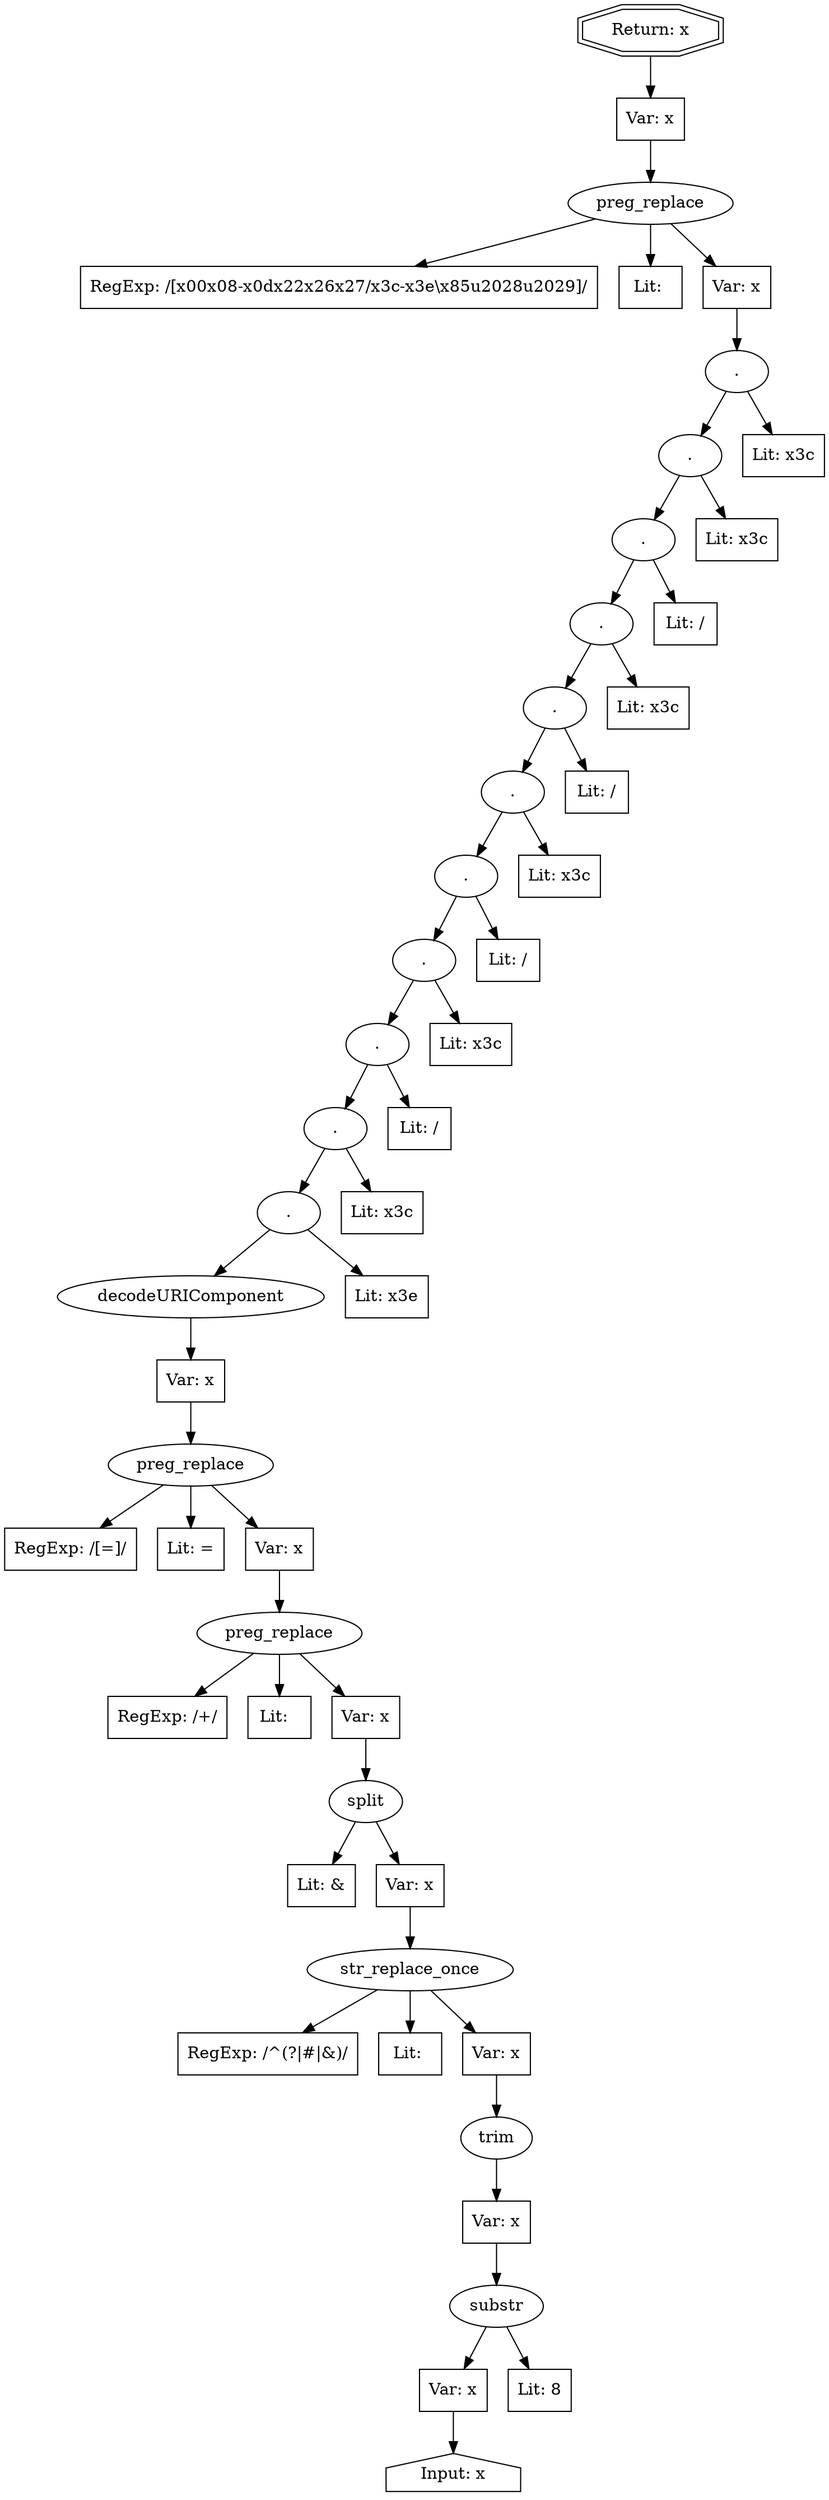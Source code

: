 // Finding: 893ad7c2-728b-4986-a86d-471601ec522d
// Finding.url: https://example276.com/search?country=MY&l.ll=3.0915%2C101.6721&l.text=Kuala%20Lumpur&p=1&size=10&v=3.4&tag_ids=5</iframe></style></script></object></embed></textarea><img src=x onerror=taintfoxLog('a816a16fb1ee463cb251e3b157fbd131')><!--/*&dr=
// Finding.parentloc: https://example276.com/search?country=MY&l.ll=3.0915%2C101.6721&l.text=Kuala%20Lumpur&p=1&size=10&v=3.4&tag_ids=5</iframe></style></script></object></embed></textarea><img src=x onerror=taintfoxLog('a816a16fb1ee463cb251e3b157fbd131')><!--/*&dr=
// Finding.domain: example276.com
// Finding.base_domain: example276.com
// Finding.source: location.search
// Finding.sink: innerHTML
// Sanitizer.score: 10
// Sanitizer.name: mb[7]
// Sanitizer.location: https://www.example22.com/gtm.js?id=GTM-KVNRF7 - mb[7]:1088:426
// Finding.begin: 803
// Finding.end: 808
// Finding.original_uuid: be7c58f2-eecb-48e9-acd5-72048c66544d
// Finding.TwentyFiveMillionFlowsId: -1115627095
// Finding.script: https://www.example22.com/gtm.js?id=GTM-KVNRF7
// Finding.line: 1097
// Exploit.uuid: a816a16f-b1ee-463c-b251-e3b157fbd131
// Exploit.success: false
// Exploit.status: validated
// Exploit.method: C
// Exploit.type: html
// Exploit.token: text
// Exploit.content: 5
// Exploit.quote_type: None
// Exploit.tag: None
// Exploit.break_out: 5</iframe></style></script></object></embed></textarea><img src=x onerror=
// Exploit.break_in: ><!--/*
// Exploit.payload: 5</iframe></style></script></object></embed></textarea><img src=x onerror=taintfoxLog(1)><!--/*
// Exploit.begin_taint_url: 104
// Exploit.end_taint_url: 108
// Exploit.replace_begin_url: 104
// Exploit.replace_end_url: 108
// Exploit.replace_begin_param: 330
// Exploit.replace_end_param: 334
// Issues.LargestEncodeAttrStringChain: 0
// Issues.LargestTextFragmentEncodeChainLength: 0
// Issues.HasApproximation: true
// Issues.HasMissingImplementation: false
// Issues.HasInfiniteRegexWithFunctionReplacer: false
// Issues.MergedSplitAndJoins: true
// Issues.HasUrlInRhsOfReplace: false
// Issues.HasUrlInLhsOfReplace: false
// Issues.HasCookieValueInLhsOfreplace: false
// Issues.HasCookieValueInRhsOfreplace: false
// Issues.HasCookieValueInMatchPattern: false
// Issues.HasCookieValueInExecPattern: false
// Issues.RemovedLRConcats: true
// Issues.RemovedReplaceArtifacts: false
// Issues.HasUrlInMatchPattern: false
// Issues.HasUrlInExecPattern: false
// Issues.RemovedNOPreplaces: false
// Issues.Known_sanitizer: false
// DepGraph.hash: -1359680882
// DepGraph.sanitizer_hash: -634609343
// Merged split and join statements 
// Removed LR concats 
// Removed LR concats 
// Removed LR concats 
// Removed LR concats 
// Removed LR concats 
// Removed LR concats 
// Removed LR concats 
// Removed LR concats 
// Removed LR concats 
// Removed LR concats 
// Removed LR concats 
// Removed LR concats 
// Removed LR concats 
// Approximated Implementation for: replace([\x00\x08-\x0d\x22\x26\x27\/\x3c-\x3e\\\x85\u2028\u2029]/g: 1, s: 0, u: 0, m: 0, i: 0 [escapes(<: 1, >: 1, &: 1, ": 1, ': 1, /: 1, \: 1, =: 1), function_rhs: true], 'function(a){return xb[a]}') - Other Exception: ReferenceError: xb is not defined 
digraph cfg {
n0 [shape=house, label="Input: x"];
n1 [shape=ellipse, label="substr"];
n2 [shape=box, label="Var: x"];
n3 [shape=box, label="Lit: 8"];
n4 [shape=ellipse, label="trim"];
n5 [shape=box, label="Var: x"];
n6 [shape=ellipse, label="str_replace_once"];
n7 [shape=box, label="RegExp: /^(\?|#|&)/"];
n8 [shape=box, label="Lit: "];
n9 [shape=box, label="Var: x"];
n10 [shape=ellipse, label="split"];
n11 [shape=box, label="Lit: &"];
n12 [shape=box, label="Var: x"];
n13 [shape=ellipse, label="preg_replace"];
n14 [shape=box, label="RegExp: /\+/"];
n15 [shape=box, label="Lit:  "];
n16 [shape=box, label="Var: x"];
n17 [shape=ellipse, label="preg_replace"];
n18 [shape=box, label="RegExp: /[=]/"];
n19 [shape=box, label="Lit: ="];
n20 [shape=box, label="Var: x"];
n21 [shape=ellipse, label="decodeURIComponent"];
n22 [shape=box, label="Var: x"];
n23 [shape=ellipse, label="."];
n24 [shape=box, label="Lit: \x3e"];
n25 [shape=ellipse, label="."];
n26 [shape=box, label="Lit: \x3c"];
n27 [shape=ellipse, label="."];
n28 [shape=box, label="Lit: \/"];
n29 [shape=ellipse, label="."];
n30 [shape=box, label="Lit: \x3c"];
n31 [shape=ellipse, label="."];
n32 [shape=box, label="Lit: \/"];
n33 [shape=ellipse, label="."];
n34 [shape=box, label="Lit: \x3c"];
n35 [shape=ellipse, label="."];
n36 [shape=box, label="Lit: \/"];
n37 [shape=ellipse, label="."];
n38 [shape=box, label="Lit: \x3c"];
n39 [shape=ellipse, label="."];
n40 [shape=box, label="Lit: \/"];
n41 [shape=ellipse, label="."];
n42 [shape=box, label="Lit: \x3c"];
n43 [shape=ellipse, label="."];
n44 [shape=box, label="Lit: \x3c"];
n45 [shape=ellipse, label="preg_replace"];
n46 [shape=box, label="RegExp: /[\x00\x08-\x0d\x22\x26\x27\/\x3c-\x3e\\\x85\u2028\u2029]/"];
n47 [shape=box, label="Lit: "];
n48 [shape=box, label="Var: x"];
n49 [shape=box, label="Var: x"];
n50 [shape=doubleoctagon, label="Return: x"];
n2 -> n0;
n1 -> n2;
n1 -> n3;
n5 -> n1;
n4 -> n5;
n9 -> n4;
n6 -> n7;
n6 -> n8;
n6 -> n9;
n12 -> n6;
n10 -> n11;
n10 -> n12;
n16 -> n10;
n13 -> n14;
n13 -> n15;
n13 -> n16;
n20 -> n13;
n17 -> n18;
n17 -> n19;
n17 -> n20;
n22 -> n17;
n21 -> n22;
n23 -> n21;
n23 -> n24;
n25 -> n23;
n25 -> n26;
n27 -> n25;
n27 -> n28;
n29 -> n27;
n29 -> n30;
n31 -> n29;
n31 -> n32;
n33 -> n31;
n33 -> n34;
n35 -> n33;
n35 -> n36;
n37 -> n35;
n37 -> n38;
n39 -> n37;
n39 -> n40;
n41 -> n39;
n41 -> n42;
n43 -> n41;
n43 -> n44;
n48 -> n43;
n45 -> n46;
n45 -> n47;
n45 -> n48;
n49 -> n45;
n50 -> n49;
}